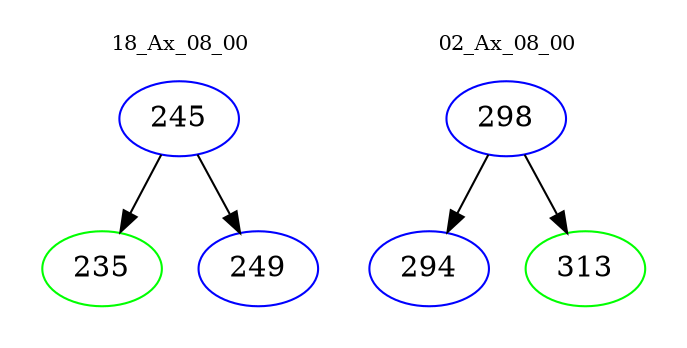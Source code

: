 digraph{
subgraph cluster_0 {
color = white
label = "18_Ax_08_00";
fontsize=10;
T0_245 [label="245", color="blue"]
T0_245 -> T0_235 [color="black"]
T0_235 [label="235", color="green"]
T0_245 -> T0_249 [color="black"]
T0_249 [label="249", color="blue"]
}
subgraph cluster_1 {
color = white
label = "02_Ax_08_00";
fontsize=10;
T1_298 [label="298", color="blue"]
T1_298 -> T1_294 [color="black"]
T1_294 [label="294", color="blue"]
T1_298 -> T1_313 [color="black"]
T1_313 [label="313", color="green"]
}
}
